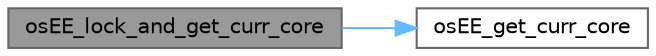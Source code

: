 digraph "osEE_lock_and_get_curr_core"
{
 // LATEX_PDF_SIZE
  bgcolor="transparent";
  edge [fontname=Helvetica,fontsize=10,labelfontname=Helvetica,labelfontsize=10];
  node [fontname=Helvetica,fontsize=10,shape=box,height=0.2,width=0.4];
  rankdir="LR";
  Node1 [id="Node000001",label="osEE_lock_and_get_curr_core",height=0.2,width=0.4,color="gray40", fillcolor="grey60", style="filled", fontcolor="black",tooltip="Locks the current core and gets its data structure."];
  Node1 -> Node2 [id="edge1_Node000001_Node000002",color="steelblue1",style="solid",tooltip=" "];
  Node2 [id="Node000002",label="osEE_get_curr_core",height=0.2,width=0.4,color="grey40", fillcolor="white", style="filled",URL="$ee__get__kernel__and__core_8h.html#a1a383d2ffc7f1ee884eef2608b4834eb",tooltip="Returns the pointer to CDB."];
}
